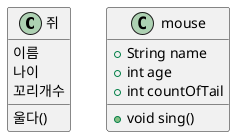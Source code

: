 @startuml
'논리적 설계
class 쥐{
    이름
    나이
    꼬리개수
    울다()

}
'물리적 설계
class mouse{
   + String name
   + int age
   + int countOfTail
   + void sing()

}
@enduml